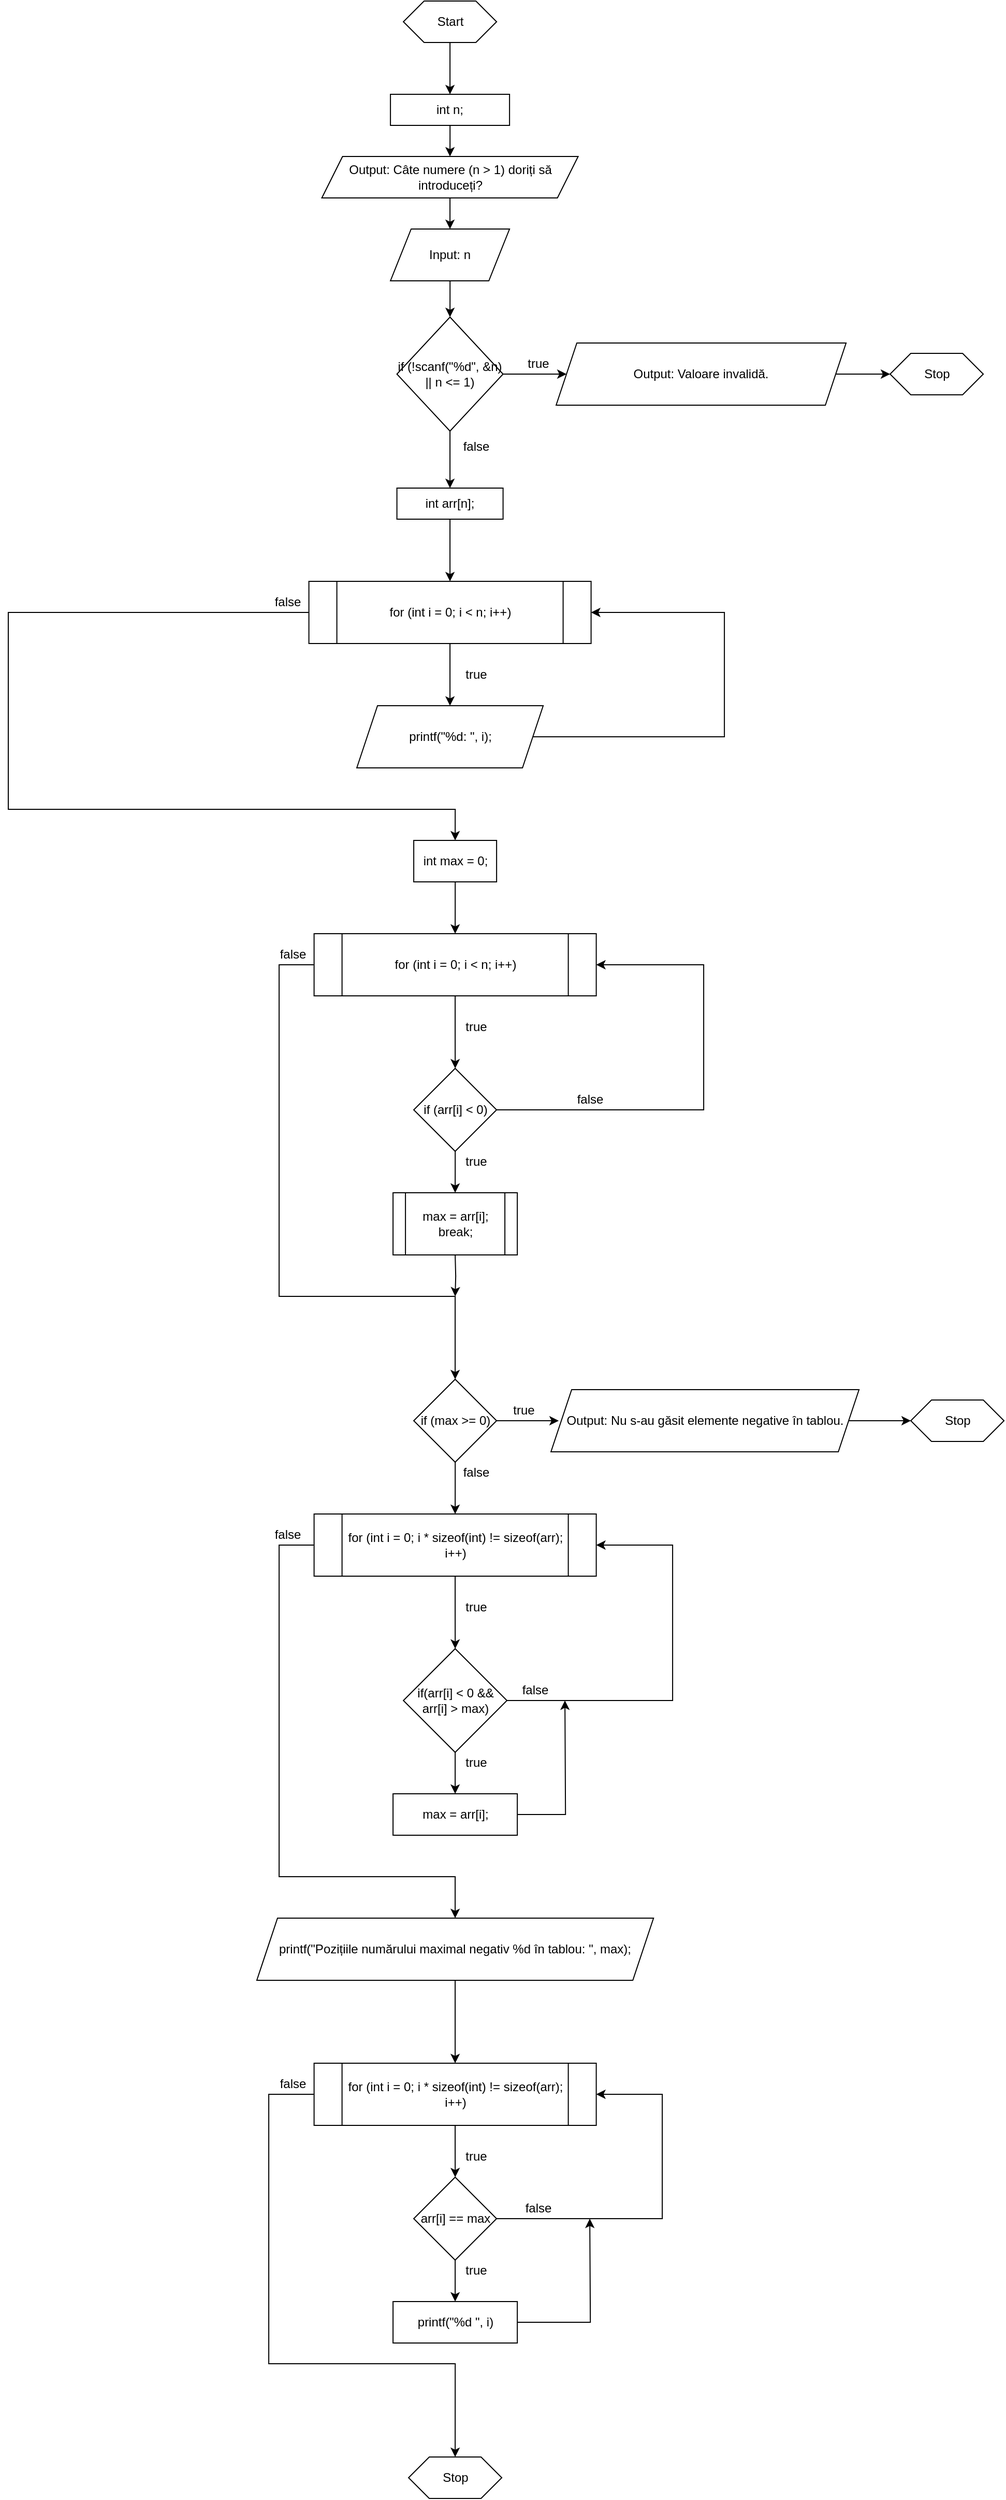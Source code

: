 <mxfile version="15.5.2" type="device"><diagram id="UfA2PHTUKuE4fGk9ZaxY" name="Page-1"><mxGraphModel dx="1557" dy="670" grid="1" gridSize="10" guides="1" tooltips="1" connect="1" arrows="1" fold="1" page="1" pageScale="1" pageWidth="850" pageHeight="1100" math="0" shadow="0"><root><mxCell id="0"/><mxCell id="1" parent="0"/><mxCell id="8CX2A4izSxPIaZT5hQC4-1" style="edgeStyle=orthogonalEdgeStyle;rounded=0;orthogonalLoop=1;jettySize=auto;html=1;entryX=0.5;entryY=0;entryDx=0;entryDy=0;" parent="1" source="8CX2A4izSxPIaZT5hQC4-2" target="8CX2A4izSxPIaZT5hQC4-56" edge="1"><mxGeometry relative="1" as="geometry"><mxPoint x="266.56" y="610" as="targetPoint"/></mxGeometry></mxCell><mxCell id="8CX2A4izSxPIaZT5hQC4-2" value="Start" style="shape=hexagon;perimeter=hexagonPerimeter2;whiteSpace=wrap;html=1;fixedSize=1;hachureGap=4;pointerEvents=0;" parent="1" vertex="1"><mxGeometry x="221.56" y="510" width="90" height="40" as="geometry"/></mxCell><mxCell id="8CX2A4izSxPIaZT5hQC4-3" style="edgeStyle=orthogonalEdgeStyle;rounded=0;orthogonalLoop=1;jettySize=auto;html=1;entryX=0.5;entryY=0;entryDx=0;entryDy=0;" parent="1" source="8CX2A4izSxPIaZT5hQC4-4" target="8CX2A4izSxPIaZT5hQC4-7" edge="1"><mxGeometry relative="1" as="geometry"/></mxCell><mxCell id="8CX2A4izSxPIaZT5hQC4-4" value="Input: n" style="shape=parallelogram;perimeter=parallelogramPerimeter;whiteSpace=wrap;html=1;fixedSize=1;hachureGap=4;pointerEvents=0;" parent="1" vertex="1"><mxGeometry x="209.06" y="730" width="115" height="50" as="geometry"/></mxCell><mxCell id="8CX2A4izSxPIaZT5hQC4-5" style="edgeStyle=orthogonalEdgeStyle;rounded=0;orthogonalLoop=1;jettySize=auto;html=1;entryX=0.5;entryY=0;entryDx=0;entryDy=0;" parent="1" source="8CX2A4izSxPIaZT5hQC4-7" target="8CX2A4izSxPIaZT5hQC4-14" edge="1"><mxGeometry relative="1" as="geometry"/></mxCell><mxCell id="8CX2A4izSxPIaZT5hQC4-6" style="edgeStyle=orthogonalEdgeStyle;rounded=0;orthogonalLoop=1;jettySize=auto;html=1;" parent="1" source="8CX2A4izSxPIaZT5hQC4-7" target="8CX2A4izSxPIaZT5hQC4-10" edge="1"><mxGeometry relative="1" as="geometry"/></mxCell><mxCell id="8CX2A4izSxPIaZT5hQC4-7" value="if (!scanf(&quot;%d&quot;, &amp;amp;n) || n &amp;lt;= 1)" style="rhombus;whiteSpace=wrap;html=1;hachureGap=4;pointerEvents=0;" parent="1" vertex="1"><mxGeometry x="215.31" y="815" width="102.5" height="110" as="geometry"/></mxCell><mxCell id="8CX2A4izSxPIaZT5hQC4-8" value="false" style="text;html=1;strokeColor=none;fillColor=none;align=center;verticalAlign=middle;whiteSpace=wrap;rounded=0;hachureGap=4;pointerEvents=0;" parent="1" vertex="1"><mxGeometry x="271.56" y="930" width="40" height="20" as="geometry"/></mxCell><mxCell id="8CX2A4izSxPIaZT5hQC4-9" style="edgeStyle=orthogonalEdgeStyle;rounded=0;orthogonalLoop=1;jettySize=auto;html=1;entryX=0;entryY=0.5;entryDx=0;entryDy=0;" parent="1" source="8CX2A4izSxPIaZT5hQC4-10" target="8CX2A4izSxPIaZT5hQC4-12" edge="1"><mxGeometry relative="1" as="geometry"/></mxCell><mxCell id="8CX2A4izSxPIaZT5hQC4-10" value="Output: Valoare invalidă." style="shape=parallelogram;perimeter=parallelogramPerimeter;whiteSpace=wrap;html=1;fixedSize=1;hachureGap=4;pointerEvents=0;" parent="1" vertex="1"><mxGeometry x="369.06" y="840" width="280" height="60" as="geometry"/></mxCell><mxCell id="8CX2A4izSxPIaZT5hQC4-11" value="true" style="text;html=1;strokeColor=none;fillColor=none;align=center;verticalAlign=middle;whiteSpace=wrap;rounded=0;hachureGap=4;pointerEvents=0;" parent="1" vertex="1"><mxGeometry x="331.56" y="850" width="40" height="20" as="geometry"/></mxCell><mxCell id="8CX2A4izSxPIaZT5hQC4-12" value="Stop" style="shape=hexagon;perimeter=hexagonPerimeter2;whiteSpace=wrap;html=1;fixedSize=1;hachureGap=4;pointerEvents=0;" parent="1" vertex="1"><mxGeometry x="691.56" y="850" width="90" height="40" as="geometry"/></mxCell><mxCell id="8CX2A4izSxPIaZT5hQC4-13" style="edgeStyle=orthogonalEdgeStyle;rounded=0;orthogonalLoop=1;jettySize=auto;html=1;" parent="1" source="8CX2A4izSxPIaZT5hQC4-14" edge="1"><mxGeometry relative="1" as="geometry"><mxPoint x="266.56" y="1070" as="targetPoint"/></mxGeometry></mxCell><mxCell id="8CX2A4izSxPIaZT5hQC4-14" value="&lt;span style=&quot;font-size: 12px&quot;&gt;int arr[n];&lt;/span&gt;" style="rounded=0;whiteSpace=wrap;html=1;" parent="1" vertex="1"><mxGeometry x="215.31" y="980" width="102.5" height="30" as="geometry"/></mxCell><mxCell id="8CX2A4izSxPIaZT5hQC4-15" style="edgeStyle=orthogonalEdgeStyle;rounded=0;orthogonalLoop=1;jettySize=auto;html=1;" parent="1" source="8CX2A4izSxPIaZT5hQC4-17" edge="1"><mxGeometry relative="1" as="geometry"><mxPoint x="266.56" y="1190" as="targetPoint"/></mxGeometry></mxCell><mxCell id="8CX2A4izSxPIaZT5hQC4-16" style="edgeStyle=orthogonalEdgeStyle;rounded=0;orthogonalLoop=1;jettySize=auto;html=1;" parent="1" source="8CX2A4izSxPIaZT5hQC4-17" edge="1"><mxGeometry relative="1" as="geometry"><mxPoint x="271.56" y="1320" as="targetPoint"/><Array as="points"><mxPoint x="-160" y="1100"/><mxPoint x="-160" y="1290"/><mxPoint x="272" y="1290"/></Array></mxGeometry></mxCell><mxCell id="8CX2A4izSxPIaZT5hQC4-17" value="&lt;span style=&quot;font-size: 12px&quot;&gt;for (int i = 0; i &amp;lt; n; i++)&lt;/span&gt;" style="shape=process;whiteSpace=wrap;html=1;backgroundOutline=1;" parent="1" vertex="1"><mxGeometry x="130.31" y="1070" width="272.5" height="60" as="geometry"/></mxCell><mxCell id="8CX2A4izSxPIaZT5hQC4-18" style="edgeStyle=orthogonalEdgeStyle;rounded=0;orthogonalLoop=1;jettySize=auto;html=1;entryX=1;entryY=0.5;entryDx=0;entryDy=0;exitX=1;exitY=0.5;exitDx=0;exitDy=0;" parent="1" source="8CX2A4izSxPIaZT5hQC4-59" target="8CX2A4izSxPIaZT5hQC4-17" edge="1"><mxGeometry relative="1" as="geometry"><mxPoint x="431.56" y="1090" as="targetPoint"/><mxPoint x="369.06" y="1220" as="sourcePoint"/><Array as="points"><mxPoint x="531.56" y="1220"/><mxPoint x="531.56" y="1100"/></Array></mxGeometry></mxCell><mxCell id="8CX2A4izSxPIaZT5hQC4-19" value="true" style="text;html=1;strokeColor=none;fillColor=none;align=center;verticalAlign=middle;whiteSpace=wrap;rounded=0;hachureGap=4;pointerEvents=0;" parent="1" vertex="1"><mxGeometry x="271.56" y="1150" width="40" height="20" as="geometry"/></mxCell><mxCell id="8CX2A4izSxPIaZT5hQC4-20" value="false" style="text;html=1;strokeColor=none;fillColor=none;align=center;verticalAlign=middle;whiteSpace=wrap;rounded=0;hachureGap=4;pointerEvents=0;" parent="1" vertex="1"><mxGeometry x="90.31" y="1080" width="40" height="20" as="geometry"/></mxCell><mxCell id="8CX2A4izSxPIaZT5hQC4-21" style="edgeStyle=orthogonalEdgeStyle;rounded=0;orthogonalLoop=1;jettySize=auto;html=1;" parent="1" source="8CX2A4izSxPIaZT5hQC4-22" edge="1"><mxGeometry relative="1" as="geometry"><mxPoint x="271.56" y="1410" as="targetPoint"/></mxGeometry></mxCell><mxCell id="8CX2A4izSxPIaZT5hQC4-22" value="int max = 0;" style="rounded=0;whiteSpace=wrap;html=1;" parent="1" vertex="1"><mxGeometry x="231.56" y="1320" width="80" height="40" as="geometry"/></mxCell><mxCell id="8CX2A4izSxPIaZT5hQC4-23" value="" style="edgeStyle=orthogonalEdgeStyle;rounded=0;orthogonalLoop=1;jettySize=auto;html=1;" parent="1" source="8CX2A4izSxPIaZT5hQC4-25" target="8CX2A4izSxPIaZT5hQC4-28" edge="1"><mxGeometry relative="1" as="geometry"/></mxCell><mxCell id="8CX2A4izSxPIaZT5hQC4-24" style="edgeStyle=orthogonalEdgeStyle;rounded=0;orthogonalLoop=1;jettySize=auto;html=1;" parent="1" source="8CX2A4izSxPIaZT5hQC4-25" edge="1"><mxGeometry relative="1" as="geometry"><mxPoint x="271.56" y="1840" as="targetPoint"/><Array as="points"><mxPoint x="101.56" y="1440"/><mxPoint x="101.56" y="1760"/><mxPoint x="271.56" y="1760"/><mxPoint x="271.56" y="1830"/></Array></mxGeometry></mxCell><mxCell id="8CX2A4izSxPIaZT5hQC4-25" value="&lt;span style=&quot;font-size: 12px&quot;&gt;for (int i = 0; i &amp;lt; n; i++)&lt;/span&gt;" style="shape=process;whiteSpace=wrap;html=1;backgroundOutline=1;" parent="1" vertex="1"><mxGeometry x="135.31" y="1410" width="272.5" height="60" as="geometry"/></mxCell><mxCell id="8CX2A4izSxPIaZT5hQC4-26" value="" style="edgeStyle=orthogonalEdgeStyle;rounded=0;orthogonalLoop=1;jettySize=auto;html=1;" parent="1" source="8CX2A4izSxPIaZT5hQC4-28" edge="1"><mxGeometry relative="1" as="geometry"><mxPoint x="271.56" y="1660" as="targetPoint"/></mxGeometry></mxCell><mxCell id="8CX2A4izSxPIaZT5hQC4-27" style="edgeStyle=orthogonalEdgeStyle;rounded=0;orthogonalLoop=1;jettySize=auto;html=1;entryX=1;entryY=0.5;entryDx=0;entryDy=0;" parent="1" source="8CX2A4izSxPIaZT5hQC4-28" target="8CX2A4izSxPIaZT5hQC4-25" edge="1"><mxGeometry relative="1" as="geometry"><mxPoint x="491.56" y="1430" as="targetPoint"/><Array as="points"><mxPoint x="511.56" y="1580"/><mxPoint x="511.56" y="1440"/></Array></mxGeometry></mxCell><mxCell id="8CX2A4izSxPIaZT5hQC4-28" value="&lt;span style=&quot;font-size: 12px&quot;&gt;if (arr[i] &amp;lt; 0)&lt;/span&gt;" style="rhombus;whiteSpace=wrap;html=1;" parent="1" vertex="1"><mxGeometry x="231.56" y="1540" width="80" height="80" as="geometry"/></mxCell><mxCell id="8CX2A4izSxPIaZT5hQC4-29" style="edgeStyle=orthogonalEdgeStyle;rounded=0;orthogonalLoop=1;jettySize=auto;html=1;" parent="1" edge="1"><mxGeometry relative="1" as="geometry"><mxPoint x="271.56" y="1760" as="targetPoint"/><mxPoint x="271.56" y="1720" as="sourcePoint"/></mxGeometry></mxCell><mxCell id="8CX2A4izSxPIaZT5hQC4-30" value="true" style="text;html=1;strokeColor=none;fillColor=none;align=center;verticalAlign=middle;whiteSpace=wrap;rounded=0;hachureGap=4;pointerEvents=0;" parent="1" vertex="1"><mxGeometry x="271.56" y="1620" width="40" height="20" as="geometry"/></mxCell><mxCell id="8CX2A4izSxPIaZT5hQC4-31" value="true" style="text;html=1;strokeColor=none;fillColor=none;align=center;verticalAlign=middle;whiteSpace=wrap;rounded=0;hachureGap=4;pointerEvents=0;" parent="1" vertex="1"><mxGeometry x="271.56" y="1490" width="40" height="20" as="geometry"/></mxCell><mxCell id="8CX2A4izSxPIaZT5hQC4-32" value="false" style="text;html=1;strokeColor=none;fillColor=none;align=center;verticalAlign=middle;whiteSpace=wrap;rounded=0;hachureGap=4;pointerEvents=0;" parent="1" vertex="1"><mxGeometry x="95.31" y="1420" width="40" height="20" as="geometry"/></mxCell><mxCell id="8CX2A4izSxPIaZT5hQC4-33" value="false" style="text;html=1;strokeColor=none;fillColor=none;align=center;verticalAlign=middle;whiteSpace=wrap;rounded=0;hachureGap=4;pointerEvents=0;" parent="1" vertex="1"><mxGeometry x="381.56" y="1560" width="40" height="20" as="geometry"/></mxCell><mxCell id="8CX2A4izSxPIaZT5hQC4-34" style="edgeStyle=orthogonalEdgeStyle;rounded=0;orthogonalLoop=1;jettySize=auto;html=1;" parent="1" source="8CX2A4izSxPIaZT5hQC4-36" edge="1"><mxGeometry relative="1" as="geometry"><mxPoint x="371.56" y="1880.0" as="targetPoint"/></mxGeometry></mxCell><mxCell id="8CX2A4izSxPIaZT5hQC4-35" style="edgeStyle=orthogonalEdgeStyle;rounded=0;orthogonalLoop=1;jettySize=auto;html=1;" parent="1" source="8CX2A4izSxPIaZT5hQC4-36" edge="1"><mxGeometry relative="1" as="geometry"><mxPoint x="271.56" y="1970.0" as="targetPoint"/></mxGeometry></mxCell><mxCell id="8CX2A4izSxPIaZT5hQC4-36" value="&lt;span style=&quot;font-size: 12px&quot;&gt;if (max &amp;gt;= 0)&lt;/span&gt;" style="rhombus;whiteSpace=wrap;html=1;" parent="1" vertex="1"><mxGeometry x="231.56" y="1840" width="80" height="80" as="geometry"/></mxCell><mxCell id="8CX2A4izSxPIaZT5hQC4-37" style="edgeStyle=orthogonalEdgeStyle;rounded=0;orthogonalLoop=1;jettySize=auto;html=1;entryX=0;entryY=0.5;entryDx=0;entryDy=0;" parent="1" source="8CX2A4izSxPIaZT5hQC4-38" target="8CX2A4izSxPIaZT5hQC4-39" edge="1"><mxGeometry relative="1" as="geometry"/></mxCell><mxCell id="8CX2A4izSxPIaZT5hQC4-38" value="Output: Nu s-au găsit elemente negative în tablou." style="shape=parallelogram;perimeter=parallelogramPerimeter;whiteSpace=wrap;html=1;fixedSize=1;hachureGap=4;pointerEvents=0;" parent="1" vertex="1"><mxGeometry x="364.06" y="1850" width="297.5" height="60" as="geometry"/></mxCell><mxCell id="8CX2A4izSxPIaZT5hQC4-39" value="Stop" style="shape=hexagon;perimeter=hexagonPerimeter2;whiteSpace=wrap;html=1;fixedSize=1;hachureGap=4;pointerEvents=0;" parent="1" vertex="1"><mxGeometry x="711.56" y="1860" width="90" height="40" as="geometry"/></mxCell><mxCell id="8CX2A4izSxPIaZT5hQC4-40" value="true" style="text;html=1;strokeColor=none;fillColor=none;align=center;verticalAlign=middle;whiteSpace=wrap;rounded=0;hachureGap=4;pointerEvents=0;" parent="1" vertex="1"><mxGeometry x="317.81" y="1860" width="40" height="20" as="geometry"/></mxCell><mxCell id="8CX2A4izSxPIaZT5hQC4-41" value="&lt;span&gt;max = arr[i];&lt;/span&gt;&lt;br&gt;&lt;span&gt;break;&lt;/span&gt;" style="shape=process;whiteSpace=wrap;html=1;backgroundOutline=1;" parent="1" vertex="1"><mxGeometry x="211.56" y="1660" width="120" height="60" as="geometry"/></mxCell><mxCell id="8CX2A4izSxPIaZT5hQC4-42" value="false" style="text;html=1;strokeColor=none;fillColor=none;align=center;verticalAlign=middle;whiteSpace=wrap;rounded=0;hachureGap=4;pointerEvents=0;" parent="1" vertex="1"><mxGeometry x="271.56" y="1920" width="40" height="20" as="geometry"/></mxCell><mxCell id="8CX2A4izSxPIaZT5hQC4-43" value="" style="edgeStyle=orthogonalEdgeStyle;rounded=0;orthogonalLoop=1;jettySize=auto;html=1;" parent="1" source="8CX2A4izSxPIaZT5hQC4-45" target="8CX2A4izSxPIaZT5hQC4-48" edge="1"><mxGeometry relative="1" as="geometry"/></mxCell><mxCell id="8CX2A4izSxPIaZT5hQC4-44" style="edgeStyle=orthogonalEdgeStyle;rounded=0;orthogonalLoop=1;jettySize=auto;html=1;" parent="1" source="8CX2A4izSxPIaZT5hQC4-45" edge="1"><mxGeometry relative="1" as="geometry"><mxPoint x="271.56" y="2360" as="targetPoint"/><Array as="points"><mxPoint x="101.56" y="2000.0"/><mxPoint x="101.56" y="2320"/><mxPoint x="271.56" y="2320"/><mxPoint x="271.56" y="2340"/></Array></mxGeometry></mxCell><mxCell id="8CX2A4izSxPIaZT5hQC4-45" value="&lt;span style=&quot;font-size: 12px&quot;&gt;for (int i = 0; i * sizeof(int) != sizeof(arr); i++)&lt;/span&gt;" style="shape=process;whiteSpace=wrap;html=1;backgroundOutline=1;" parent="1" vertex="1"><mxGeometry x="135.31" y="1970" width="272.5" height="60" as="geometry"/></mxCell><mxCell id="8CX2A4izSxPIaZT5hQC4-46" style="edgeStyle=orthogonalEdgeStyle;rounded=0;orthogonalLoop=1;jettySize=auto;html=1;entryX=1;entryY=0.5;entryDx=0;entryDy=0;" parent="1" source="8CX2A4izSxPIaZT5hQC4-48" target="8CX2A4izSxPIaZT5hQC4-45" edge="1"><mxGeometry relative="1" as="geometry"><mxPoint x="431.56" y="2010.0" as="targetPoint"/><Array as="points"><mxPoint x="481.56" y="2150"/><mxPoint x="481.56" y="2000.0"/></Array></mxGeometry></mxCell><mxCell id="8CX2A4izSxPIaZT5hQC4-47" value="" style="edgeStyle=orthogonalEdgeStyle;rounded=0;orthogonalLoop=1;jettySize=auto;html=1;" parent="1" source="8CX2A4izSxPIaZT5hQC4-48" target="8CX2A4izSxPIaZT5hQC4-52" edge="1"><mxGeometry relative="1" as="geometry"/></mxCell><mxCell id="8CX2A4izSxPIaZT5hQC4-48" value="&lt;span style=&quot;font-size: 12px&quot;&gt;if(arr[i] &amp;lt; 0 &amp;amp;&amp;amp; arr[i] &amp;gt; max)&lt;/span&gt;" style="rhombus;whiteSpace=wrap;html=1;" parent="1" vertex="1"><mxGeometry x="221.56" y="2100" width="100" height="100" as="geometry"/></mxCell><mxCell id="8CX2A4izSxPIaZT5hQC4-49" value="true" style="text;html=1;strokeColor=none;fillColor=none;align=center;verticalAlign=middle;whiteSpace=wrap;rounded=0;hachureGap=4;pointerEvents=0;" parent="1" vertex="1"><mxGeometry x="271.56" y="2200" width="40" height="20" as="geometry"/></mxCell><mxCell id="8CX2A4izSxPIaZT5hQC4-50" value="false" style="text;html=1;strokeColor=none;fillColor=none;align=center;verticalAlign=middle;whiteSpace=wrap;rounded=0;hachureGap=4;pointerEvents=0;" parent="1" vertex="1"><mxGeometry x="329.06" y="2130" width="40" height="20" as="geometry"/></mxCell><mxCell id="8CX2A4izSxPIaZT5hQC4-51" style="edgeStyle=orthogonalEdgeStyle;rounded=0;orthogonalLoop=1;jettySize=auto;html=1;" parent="1" source="8CX2A4izSxPIaZT5hQC4-52" edge="1"><mxGeometry relative="1" as="geometry"><mxPoint x="377.56" y="2150" as="targetPoint"/></mxGeometry></mxCell><mxCell id="8CX2A4izSxPIaZT5hQC4-52" value="&lt;span style=&quot;font-size: 12px&quot;&gt;max = arr[i];&lt;/span&gt;" style="whiteSpace=wrap;html=1;" parent="1" vertex="1"><mxGeometry x="211.56" y="2240" width="120" height="40" as="geometry"/></mxCell><mxCell id="8CX2A4izSxPIaZT5hQC4-53" value="true" style="text;html=1;strokeColor=none;fillColor=none;align=center;verticalAlign=middle;whiteSpace=wrap;rounded=0;hachureGap=4;pointerEvents=0;" parent="1" vertex="1"><mxGeometry x="271.56" y="2050" width="40" height="20" as="geometry"/></mxCell><mxCell id="8CX2A4izSxPIaZT5hQC4-54" value="false" style="text;html=1;strokeColor=none;fillColor=none;align=center;verticalAlign=middle;whiteSpace=wrap;rounded=0;hachureGap=4;pointerEvents=0;" parent="1" vertex="1"><mxGeometry x="90.31" y="1980" width="40" height="20" as="geometry"/></mxCell><mxCell id="8CX2A4izSxPIaZT5hQC4-55" style="edgeStyle=orthogonalEdgeStyle;rounded=0;orthogonalLoop=1;jettySize=auto;html=1;entryX=0.5;entryY=0;entryDx=0;entryDy=0;" parent="1" source="8CX2A4izSxPIaZT5hQC4-56" target="8CX2A4izSxPIaZT5hQC4-58" edge="1"><mxGeometry relative="1" as="geometry"/></mxCell><mxCell id="8CX2A4izSxPIaZT5hQC4-56" value="int n;" style="rounded=0;whiteSpace=wrap;html=1;" parent="1" vertex="1"><mxGeometry x="209.06" y="600" width="115" height="30" as="geometry"/></mxCell><mxCell id="8CX2A4izSxPIaZT5hQC4-57" style="edgeStyle=orthogonalEdgeStyle;rounded=0;orthogonalLoop=1;jettySize=auto;html=1;entryX=0.5;entryY=0;entryDx=0;entryDy=0;" parent="1" source="8CX2A4izSxPIaZT5hQC4-58" target="8CX2A4izSxPIaZT5hQC4-4" edge="1"><mxGeometry relative="1" as="geometry"/></mxCell><mxCell id="8CX2A4izSxPIaZT5hQC4-58" value="Output:&amp;nbsp;Câte numere (n &amp;gt; 1) doriți să introduceți?" style="shape=parallelogram;perimeter=parallelogramPerimeter;whiteSpace=wrap;html=1;fixedSize=1;" parent="1" vertex="1"><mxGeometry x="142.81" y="660" width="247.5" height="40" as="geometry"/></mxCell><mxCell id="8CX2A4izSxPIaZT5hQC4-59" value="&lt;span&gt;printf(&quot;%d: &quot;, i);&lt;/span&gt;&lt;br&gt;" style="shape=parallelogram;perimeter=parallelogramPerimeter;whiteSpace=wrap;html=1;fixedSize=1;" parent="1" vertex="1"><mxGeometry x="176.56" y="1190" width="180" height="60" as="geometry"/></mxCell><mxCell id="8CX2A4izSxPIaZT5hQC4-60" style="edgeStyle=orthogonalEdgeStyle;rounded=0;orthogonalLoop=1;jettySize=auto;html=1;" parent="1" source="8CX2A4izSxPIaZT5hQC4-61" edge="1"><mxGeometry relative="1" as="geometry"><mxPoint x="271.56" y="2500" as="targetPoint"/></mxGeometry></mxCell><mxCell id="8CX2A4izSxPIaZT5hQC4-61" value="printf(&quot;Pozițiile numărului maximal negativ %d în tablou: &quot;, max);" style="shape=parallelogram;perimeter=parallelogramPerimeter;whiteSpace=wrap;html=1;fixedSize=1;" parent="1" vertex="1"><mxGeometry x="80" y="2360" width="383.12" height="60" as="geometry"/></mxCell><mxCell id="8CX2A4izSxPIaZT5hQC4-62" value="" style="edgeStyle=orthogonalEdgeStyle;rounded=0;orthogonalLoop=1;jettySize=auto;html=1;" parent="1" source="8CX2A4izSxPIaZT5hQC4-64" target="8CX2A4izSxPIaZT5hQC4-67" edge="1"><mxGeometry relative="1" as="geometry"/></mxCell><mxCell id="8CX2A4izSxPIaZT5hQC4-63" style="edgeStyle=orthogonalEdgeStyle;rounded=0;orthogonalLoop=1;jettySize=auto;html=1;" parent="1" source="8CX2A4izSxPIaZT5hQC4-64" edge="1"><mxGeometry relative="1" as="geometry"><mxPoint x="271.56" y="2880" as="targetPoint"/><Array as="points"><mxPoint x="91.56" y="2530"/><mxPoint x="91.56" y="2790"/><mxPoint x="271.56" y="2790"/></Array></mxGeometry></mxCell><mxCell id="8CX2A4izSxPIaZT5hQC4-64" value="&lt;span style=&quot;font-size: 12px&quot;&gt;for (int i = 0; i * sizeof(int) != sizeof(arr); i++)&lt;/span&gt;" style="shape=process;whiteSpace=wrap;html=1;backgroundOutline=1;" parent="1" vertex="1"><mxGeometry x="135.31" y="2500" width="272.5" height="60" as="geometry"/></mxCell><mxCell id="8CX2A4izSxPIaZT5hQC4-65" value="" style="edgeStyle=orthogonalEdgeStyle;rounded=0;orthogonalLoop=1;jettySize=auto;html=1;" parent="1" source="8CX2A4izSxPIaZT5hQC4-67" target="8CX2A4izSxPIaZT5hQC4-69" edge="1"><mxGeometry relative="1" as="geometry"/></mxCell><mxCell id="8CX2A4izSxPIaZT5hQC4-66" style="edgeStyle=orthogonalEdgeStyle;rounded=0;orthogonalLoop=1;jettySize=auto;html=1;entryX=1;entryY=0.5;entryDx=0;entryDy=0;" parent="1" source="8CX2A4izSxPIaZT5hQC4-67" target="8CX2A4izSxPIaZT5hQC4-64" edge="1"><mxGeometry relative="1" as="geometry"><mxPoint x="431.56" y="2520" as="targetPoint"/><Array as="points"><mxPoint x="471.56" y="2650"/><mxPoint x="471.56" y="2530"/></Array></mxGeometry></mxCell><mxCell id="8CX2A4izSxPIaZT5hQC4-67" value="&lt;span style=&quot;font-size: 12px&quot;&gt;arr[i] == max&lt;/span&gt;" style="rhombus;whiteSpace=wrap;html=1;" parent="1" vertex="1"><mxGeometry x="231.56" y="2610" width="80" height="80" as="geometry"/></mxCell><mxCell id="8CX2A4izSxPIaZT5hQC4-68" style="edgeStyle=orthogonalEdgeStyle;rounded=0;orthogonalLoop=1;jettySize=auto;html=1;" parent="1" source="8CX2A4izSxPIaZT5hQC4-69" edge="1"><mxGeometry relative="1" as="geometry"><mxPoint x="401.56" y="2650" as="targetPoint"/></mxGeometry></mxCell><mxCell id="8CX2A4izSxPIaZT5hQC4-69" value="&lt;span style=&quot;font-size: 12px&quot;&gt;printf(&quot;%d &quot;, i)&lt;/span&gt;" style="whiteSpace=wrap;html=1;" parent="1" vertex="1"><mxGeometry x="211.56" y="2730" width="120" height="40" as="geometry"/></mxCell><mxCell id="8CX2A4izSxPIaZT5hQC4-70" value="true" style="text;html=1;strokeColor=none;fillColor=none;align=center;verticalAlign=middle;whiteSpace=wrap;rounded=0;hachureGap=4;pointerEvents=0;" parent="1" vertex="1"><mxGeometry x="271.56" y="2580" width="40" height="20" as="geometry"/></mxCell><mxCell id="8CX2A4izSxPIaZT5hQC4-71" value="true" style="text;html=1;strokeColor=none;fillColor=none;align=center;verticalAlign=middle;whiteSpace=wrap;rounded=0;hachureGap=4;pointerEvents=0;" parent="1" vertex="1"><mxGeometry x="271.56" y="2690" width="40" height="20" as="geometry"/></mxCell><mxCell id="8CX2A4izSxPIaZT5hQC4-72" value="false" style="text;html=1;strokeColor=none;fillColor=none;align=center;verticalAlign=middle;whiteSpace=wrap;rounded=0;hachureGap=4;pointerEvents=0;" parent="1" vertex="1"><mxGeometry x="331.56" y="2630" width="40" height="20" as="geometry"/></mxCell><mxCell id="8CX2A4izSxPIaZT5hQC4-73" value="false" style="text;html=1;strokeColor=none;fillColor=none;align=center;verticalAlign=middle;whiteSpace=wrap;rounded=0;hachureGap=4;pointerEvents=0;" parent="1" vertex="1"><mxGeometry x="95.31" y="2510" width="40" height="20" as="geometry"/></mxCell><mxCell id="8CX2A4izSxPIaZT5hQC4-74" value="Stop" style="shape=hexagon;perimeter=hexagonPerimeter2;whiteSpace=wrap;html=1;fixedSize=1;hachureGap=4;pointerEvents=0;" parent="1" vertex="1"><mxGeometry x="226.56" y="2880" width="90" height="40" as="geometry"/></mxCell></root></mxGraphModel></diagram></mxfile>